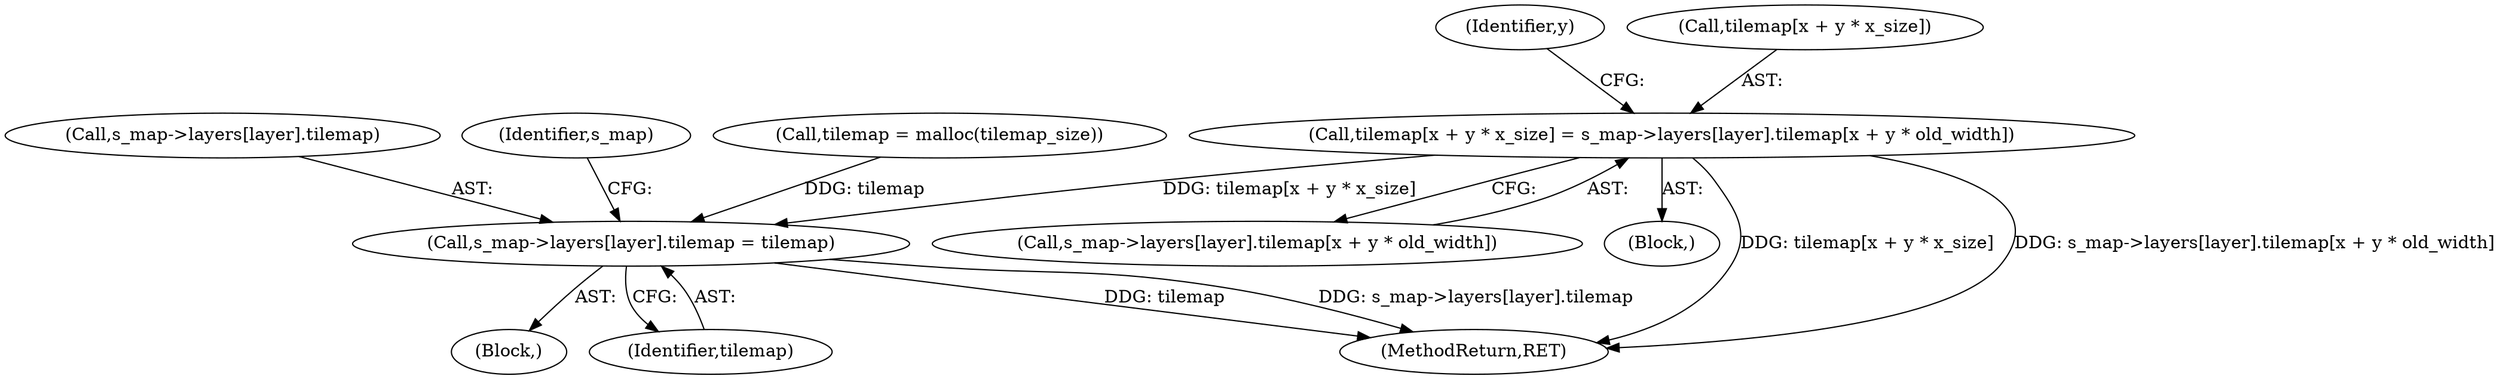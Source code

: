 digraph "0_minisphere_252c1ca184cb38e1acb917aa0e451c5f08519996@array" {
"1000193" [label="(Call,tilemap[x + y * x_size] = s_map->layers[layer].tilemap[x + y * old_width])"];
"1000248" [label="(Call,s_map->layers[layer].tilemap = tilemap)"];
"1000201" [label="(Call,s_map->layers[layer].tilemap[x + y * old_width])"];
"1000249" [label="(Call,s_map->layers[layer].tilemap)"];
"1000182" [label="(Identifier,y)"];
"1000192" [label="(Block,)"];
"1000248" [label="(Call,s_map->layers[layer].tilemap = tilemap)"];
"1000104" [label="(Block,)"];
"1000261" [label="(Identifier,s_map)"];
"1000256" [label="(Identifier,tilemap)"];
"1000485" [label="(MethodReturn,RET)"];
"1000158" [label="(Call,tilemap = malloc(tilemap_size))"];
"1000193" [label="(Call,tilemap[x + y * x_size] = s_map->layers[layer].tilemap[x + y * old_width])"];
"1000194" [label="(Call,tilemap[x + y * x_size])"];
"1000193" -> "1000192"  [label="AST: "];
"1000193" -> "1000201"  [label="CFG: "];
"1000194" -> "1000193"  [label="AST: "];
"1000201" -> "1000193"  [label="AST: "];
"1000182" -> "1000193"  [label="CFG: "];
"1000193" -> "1000485"  [label="DDG: tilemap[x + y * x_size]"];
"1000193" -> "1000485"  [label="DDG: s_map->layers[layer].tilemap[x + y * old_width]"];
"1000193" -> "1000248"  [label="DDG: tilemap[x + y * x_size]"];
"1000248" -> "1000104"  [label="AST: "];
"1000248" -> "1000256"  [label="CFG: "];
"1000249" -> "1000248"  [label="AST: "];
"1000256" -> "1000248"  [label="AST: "];
"1000261" -> "1000248"  [label="CFG: "];
"1000248" -> "1000485"  [label="DDG: tilemap"];
"1000248" -> "1000485"  [label="DDG: s_map->layers[layer].tilemap"];
"1000158" -> "1000248"  [label="DDG: tilemap"];
}
